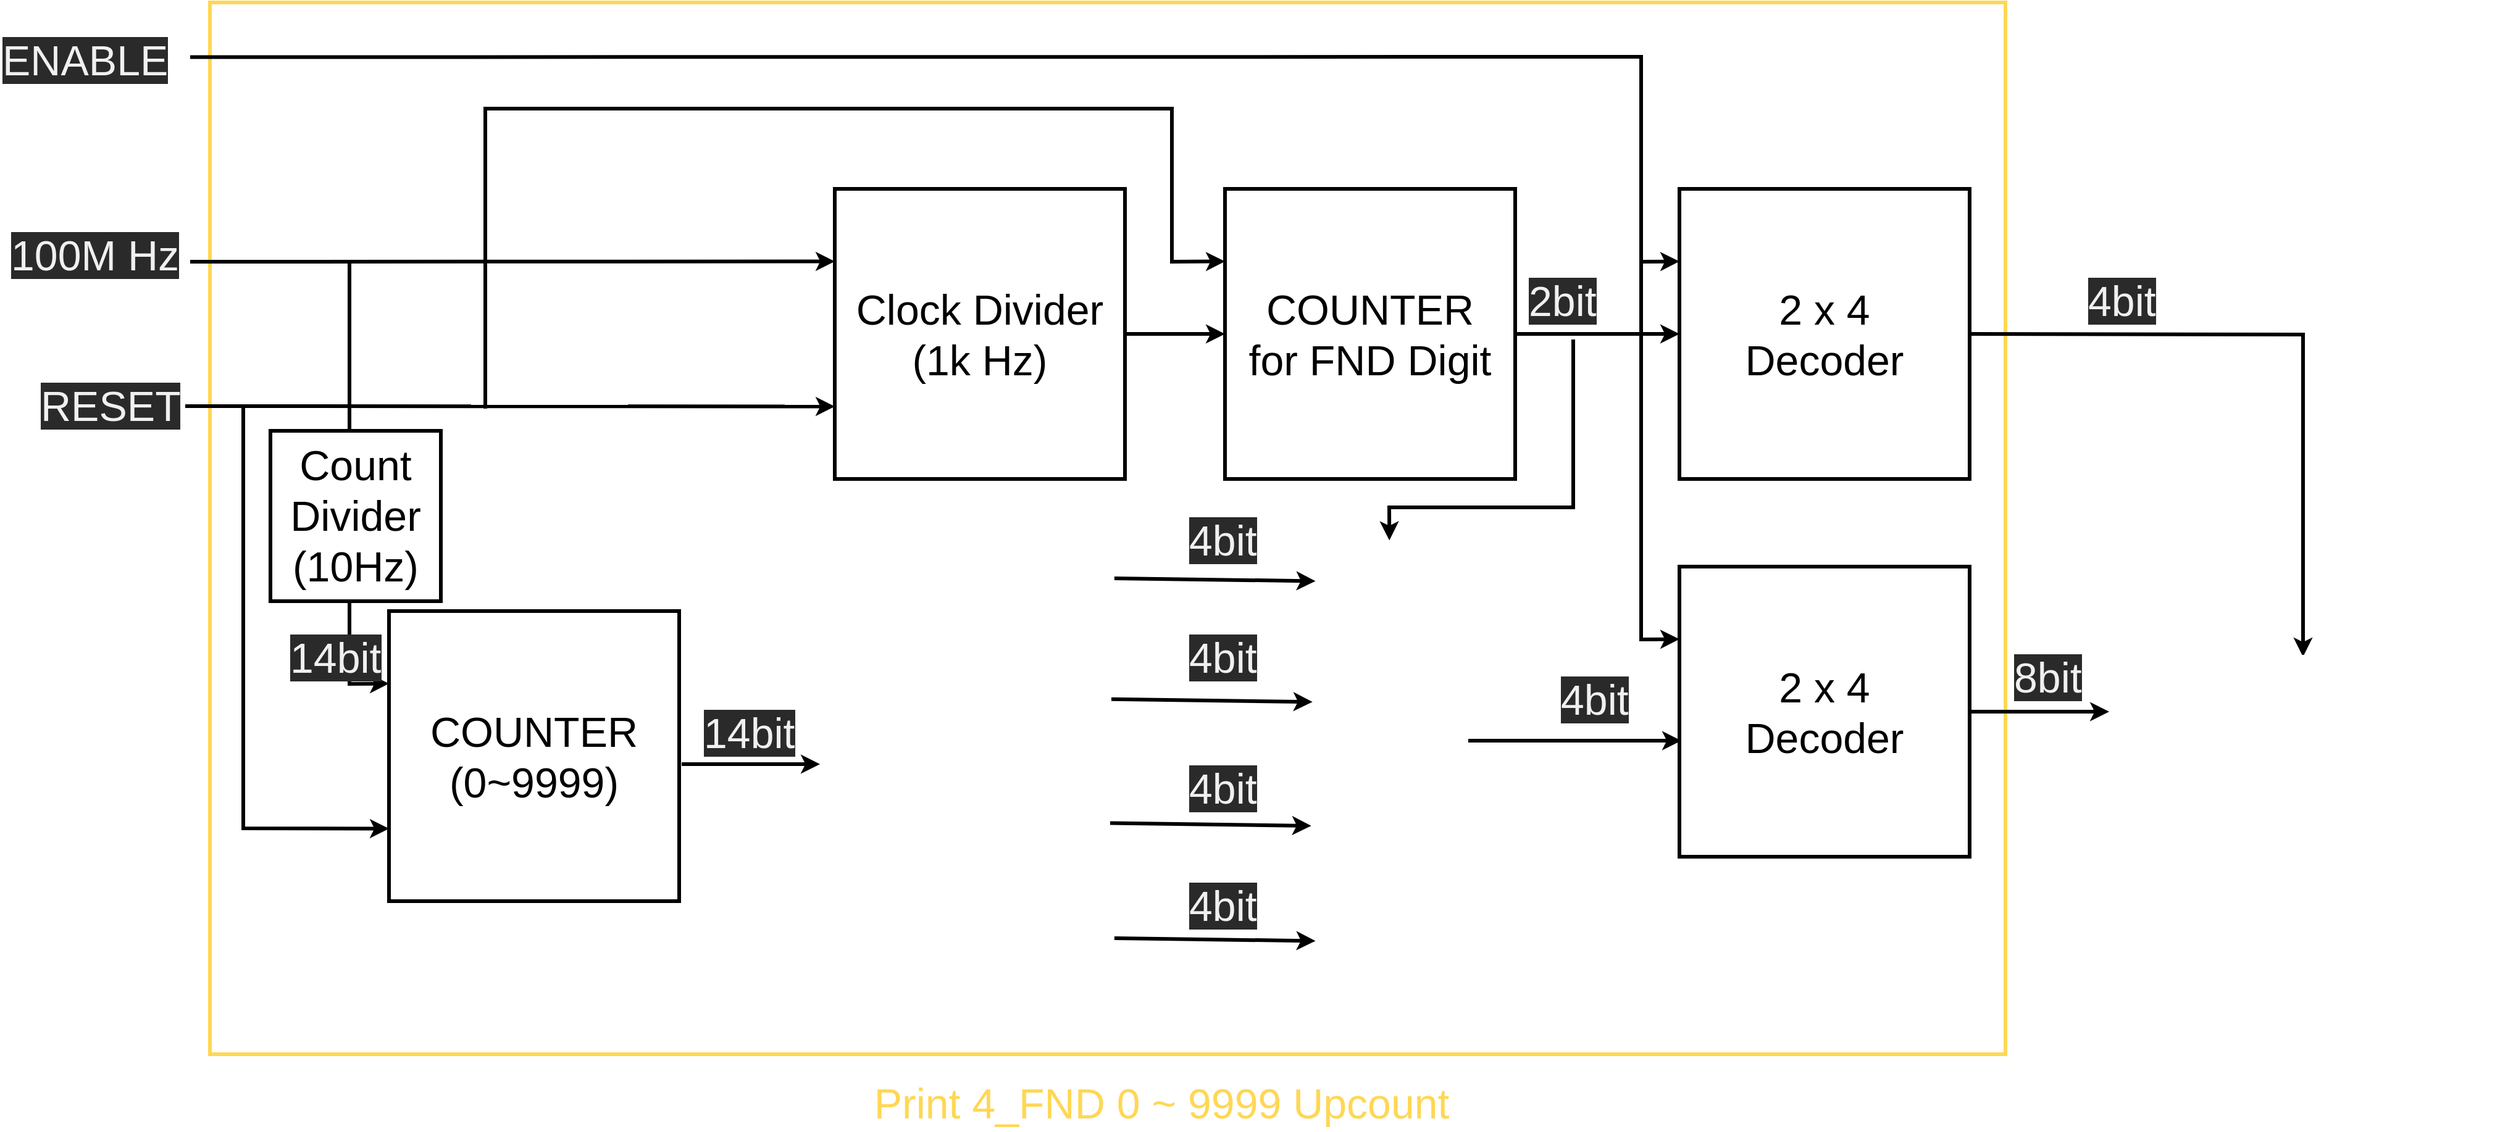 <mxfile>
    <diagram id="5bDm_EnSwa5c4VmwQq6L" name="페이지-1">
        <mxGraphModel dx="4568" dy="-4020" grid="0" gridSize="10" guides="1" tooltips="1" connect="1" arrows="1" fold="1" page="0" pageScale="1" pageWidth="827" pageHeight="1169" math="0" shadow="0">
            <root>
                <mxCell id="0"/>
                <mxCell id="1" parent="0"/>
                <mxCell id="2" value="" style="rounded=0;whiteSpace=wrap;html=1;fontSize=34;fontColor=#FFD754;strokeColor=#FFD754;strokeWidth=3;fillColor=none;" parent="1" vertex="1">
                    <mxGeometry x="-1528" y="5206" width="1454" height="852" as="geometry"/>
                </mxCell>
                <mxCell id="3" value="" style="rounded=0;whiteSpace=wrap;html=1;fontSize=34;fontColor=#FFD754;strokeColor=#FFFFFF;strokeWidth=3;fillColor=none;" parent="1" vertex="1">
                    <mxGeometry x="-1031" y="5618" width="248" height="402" as="geometry"/>
                </mxCell>
                <mxCell id="4" value="&lt;font color=&quot;#ffd754&quot;&gt;Print 4_FND 0 ~ 9999 Upcount&amp;nbsp;&lt;/font&gt;" style="text;html=1;align=center;verticalAlign=middle;resizable=0;points=[];autosize=1;strokeColor=none;fillColor=none;fontSize=34;" parent="1" vertex="1">
                    <mxGeometry x="-995.5" y="6075" width="485" height="45" as="geometry"/>
                </mxCell>
                <mxCell id="5" value="" style="edgeStyle=none;rounded=0;html=1;fontSize=34;fontColor=#FFD754;startArrow=none;startFill=0;endArrow=classic;endFill=1;strokeWidth=3;" parent="1" source="6" target="8" edge="1">
                    <mxGeometry relative="1" as="geometry"/>
                </mxCell>
                <mxCell id="6" value="Clock Divider&lt;br&gt;(1k Hz)" style="whiteSpace=wrap;html=1;aspect=fixed;fontSize=34;strokeWidth=3;fillColor=default;" parent="1" vertex="1">
                    <mxGeometry x="-1022" y="5357" width="235" height="235" as="geometry"/>
                </mxCell>
                <mxCell id="7" value="" style="edgeStyle=none;rounded=0;html=1;fontSize=34;fontColor=#FFD754;startArrow=none;startFill=0;endArrow=classic;endFill=1;strokeWidth=3;" parent="1" source="8" target="10" edge="1">
                    <mxGeometry relative="1" as="geometry"/>
                </mxCell>
                <mxCell id="8" value="COUNTER&lt;br&gt;for FND Digit" style="whiteSpace=wrap;html=1;aspect=fixed;fontSize=34;strokeWidth=3;fillColor=default;" parent="1" vertex="1">
                    <mxGeometry x="-706" y="5357" width="235" height="235" as="geometry"/>
                </mxCell>
                <mxCell id="9" style="edgeStyle=none;rounded=0;html=1;exitX=1;exitY=0.5;exitDx=0;exitDy=0;entryX=0.5;entryY=0;entryDx=0;entryDy=0;fontSize=34;fontColor=#FFD754;startArrow=none;startFill=0;endArrow=classic;endFill=1;strokeWidth=3;" parent="1" source="10" target="13" edge="1">
                    <mxGeometry relative="1" as="geometry">
                        <Array as="points">
                            <mxPoint x="167" y="5475"/>
                        </Array>
                    </mxGeometry>
                </mxCell>
                <mxCell id="10" value="2 x 4 &lt;br&gt;Decoder" style="whiteSpace=wrap;html=1;aspect=fixed;fontSize=34;strokeWidth=3;fillColor=default;" parent="1" vertex="1">
                    <mxGeometry x="-338" y="5357" width="235" height="235" as="geometry"/>
                </mxCell>
                <mxCell id="11" value="&lt;span style=&quot;color: rgb(240 , 240 , 240) ; font-family: &amp;#34;helvetica&amp;#34; ; font-size: 34px ; font-style: normal ; font-weight: 400 ; letter-spacing: normal ; text-align: center ; text-indent: 0px ; text-transform: none ; word-spacing: 0px ; background-color: rgb(42 , 42 , 42) ; display: inline ; float: none&quot;&gt;2bit&lt;/span&gt;" style="text;whiteSpace=wrap;html=1;fontSize=34;fontColor=#FFD754;" parent="1" vertex="1">
                    <mxGeometry x="-462.001" y="5421.002" width="45" height="55" as="geometry"/>
                </mxCell>
                <mxCell id="12" value="" style="group" parent="1" vertex="1" connectable="0">
                    <mxGeometry x="10" y="5736" width="314" height="89" as="geometry"/>
                </mxCell>
                <mxCell id="13" value="" style="whiteSpace=wrap;html=1;fontSize=34;fontColor=#FFD754;strokeColor=#FFFFFF;strokeWidth=3;fillColor=none;" parent="12" vertex="1">
                    <mxGeometry width="314" height="89" as="geometry"/>
                </mxCell>
                <mxCell id="14" value="" style="verticalLabelPosition=bottom;shadow=0;dashed=0;align=center;html=1;verticalAlign=top;shape=mxgraph.electrical.opto_electronics.7_segment_display_with_dp;pointerEvents=1;fontSize=34;fontColor=#FFD754;strokeColor=#FFFFFF;strokeWidth=3;fillColor=none;" parent="12" vertex="1">
                    <mxGeometry x="27" y="9.5" width="60" height="70" as="geometry"/>
                </mxCell>
                <mxCell id="15" value="" style="verticalLabelPosition=bottom;shadow=0;dashed=0;align=center;html=1;verticalAlign=top;shape=mxgraph.electrical.opto_electronics.7_segment_display_with_dp;pointerEvents=1;fontSize=34;fontColor=#FFD754;strokeColor=#FFFFFF;strokeWidth=3;fillColor=none;" parent="12" vertex="1">
                    <mxGeometry x="96" y="7" width="60" height="70" as="geometry"/>
                </mxCell>
                <mxCell id="16" value="" style="verticalLabelPosition=bottom;shadow=0;dashed=0;align=center;html=1;verticalAlign=top;shape=mxgraph.electrical.opto_electronics.7_segment_display_with_dp;pointerEvents=1;fontSize=34;fontColor=#FFD754;strokeColor=#FFFFFF;strokeWidth=3;fillColor=none;" parent="12" vertex="1">
                    <mxGeometry x="165" y="7" width="60" height="70" as="geometry"/>
                </mxCell>
                <mxCell id="17" value="" style="verticalLabelPosition=bottom;shadow=0;dashed=0;align=center;html=1;verticalAlign=top;shape=mxgraph.electrical.opto_electronics.7_segment_display_with_dp;pointerEvents=1;fontSize=34;fontColor=#FFD754;strokeColor=#FFFFFF;strokeWidth=3;fillColor=none;" parent="12" vertex="1">
                    <mxGeometry x="234" y="7" width="60" height="70" as="geometry"/>
                </mxCell>
                <mxCell id="18" value="" style="edgeStyle=none;rounded=0;html=1;fontSize=34;fontColor=#FFD754;startArrow=none;startFill=0;endArrow=classic;endFill=1;strokeWidth=3;" parent="1" source="19" target="13" edge="1">
                    <mxGeometry relative="1" as="geometry"/>
                </mxCell>
                <mxCell id="19" value="2 x 4 &lt;br&gt;Decoder" style="whiteSpace=wrap;html=1;aspect=fixed;fontSize=34;strokeWidth=3;fillColor=default;" parent="1" vertex="1">
                    <mxGeometry x="-338" y="5663" width="235" height="235" as="geometry"/>
                </mxCell>
                <mxCell id="20" value="&lt;font color=&quot;#ffffff&quot;&gt;1000's num&lt;/font&gt;" style="rounded=0;whiteSpace=wrap;html=1;fontSize=34;fontColor=#FFD754;strokeColor=#FFFFFF;strokeWidth=3;fillColor=none;" parent="1" vertex="1">
                    <mxGeometry x="-1018.0" y="5637" width="222.43" height="73" as="geometry"/>
                </mxCell>
                <mxCell id="21" value="&lt;font color=&quot;#ffffff&quot;&gt;100's num&lt;/font&gt;" style="rounded=0;whiteSpace=wrap;html=1;fontSize=34;fontColor=#FFD754;strokeColor=#FFFFFF;strokeWidth=3;fillColor=none;" parent="1" vertex="1">
                    <mxGeometry x="-1018.0" y="5731" width="222.43" height="73" as="geometry"/>
                </mxCell>
                <mxCell id="22" value="&lt;font color=&quot;#ffffff&quot;&gt;10's num&lt;/font&gt;" style="rounded=0;whiteSpace=wrap;html=1;fontSize=34;fontColor=#FFD754;strokeColor=#FFFFFF;strokeWidth=3;fillColor=none;" parent="1" vertex="1">
                    <mxGeometry x="-1018.0" y="5831" width="222.43" height="73" as="geometry"/>
                </mxCell>
                <mxCell id="23" value="&lt;font color=&quot;#ffffff&quot;&gt;1's num&lt;/font&gt;" style="rounded=0;whiteSpace=wrap;html=1;fontSize=34;fontColor=#FFD754;strokeColor=#FFFFFF;strokeWidth=3;fillColor=none;" parent="1" vertex="1">
                    <mxGeometry x="-1018.0" y="5931" width="222.43" height="73" as="geometry"/>
                </mxCell>
                <mxCell id="24" value="" style="edgeStyle=none;rounded=0;html=1;fontSize=34;fontColor=#FFD754;startArrow=none;startFill=0;endArrow=classic;endFill=1;strokeWidth=3;" parent="1" edge="1">
                    <mxGeometry relative="1" as="geometry">
                        <mxPoint x="-509" y="5804" as="sourcePoint"/>
                        <mxPoint x="-336.5" y="5804" as="targetPoint"/>
                    </mxGeometry>
                </mxCell>
                <mxCell id="25" value="&lt;span style=&quot;color: rgb(240 , 240 , 240) ; font-family: &amp;#34;helvetica&amp;#34; ; font-size: 34px ; font-style: normal ; font-weight: 400 ; letter-spacing: normal ; text-align: center ; text-indent: 0px ; text-transform: none ; word-spacing: 0px ; background-color: rgb(42 , 42 , 42) ; display: inline ; float: none&quot;&gt;4bit&lt;/span&gt;" style="text;whiteSpace=wrap;html=1;fontSize=34;fontColor=#FFD754;" parent="1" vertex="1">
                    <mxGeometry x="-9.001" y="5421.002" width="45" height="55" as="geometry"/>
                </mxCell>
                <mxCell id="26" value="&lt;span style=&quot;color: rgb(240 , 240 , 240) ; font-family: &amp;#34;helvetica&amp;#34; ; font-size: 34px ; font-style: normal ; font-weight: 400 ; letter-spacing: normal ; text-align: center ; text-indent: 0px ; text-transform: none ; word-spacing: 0px ; background-color: rgb(42 , 42 , 42) ; display: inline ; float: none&quot;&gt;4bit&lt;/span&gt;" style="text;whiteSpace=wrap;html=1;fontSize=34;fontColor=#FFD754;" parent="1" vertex="1">
                    <mxGeometry x="-435.751" y="5744.002" width="45" height="55" as="geometry"/>
                </mxCell>
                <mxCell id="27" value="&lt;span style=&quot;color: rgb(240 , 240 , 240) ; font-family: &amp;#34;helvetica&amp;#34; ; font-size: 34px ; font-style: normal ; font-weight: 400 ; letter-spacing: normal ; text-align: center ; text-indent: 0px ; text-transform: none ; word-spacing: 0px ; background-color: rgb(42 , 42 , 42) ; display: inline ; float: none&quot;&gt;8bit&lt;/span&gt;" style="text;whiteSpace=wrap;html=1;fontSize=34;fontColor=#FFD754;" parent="1" vertex="1">
                    <mxGeometry x="-69.001" y="5726.002" width="45" height="55" as="geometry"/>
                </mxCell>
                <mxCell id="28" value="" style="edgeStyle=none;rounded=0;html=1;fontSize=34;fontColor=#FFD754;startArrow=none;startFill=0;endArrow=classic;endFill=1;strokeWidth=3;" parent="1" edge="1">
                    <mxGeometry relative="1" as="geometry">
                        <mxPoint x="-1146" y="5823" as="sourcePoint"/>
                        <mxPoint x="-1034" y="5823" as="targetPoint"/>
                    </mxGeometry>
                </mxCell>
                <mxCell id="29" value="&lt;font color=&quot;#ffffff&quot;&gt;4:1&lt;br&gt;MUX&lt;/font&gt;" style="shape=trapezoid;perimeter=trapezoidPerimeter;whiteSpace=wrap;html=1;fixedSize=1;fontSize=34;fontColor=#FFD754;strokeColor=#FFFFFF;strokeWidth=3;fillColor=none;rotation=90;" parent="1" vertex="1">
                    <mxGeometry x="-755" y="5757" width="364.25" height="113.75" as="geometry"/>
                </mxCell>
                <mxCell id="30" value="" style="edgeStyle=none;rounded=0;html=1;fontSize=34;fontColor=#FFD754;startArrow=none;startFill=0;endArrow=classic;endFill=1;strokeWidth=3;entryX=0;entryY=0.5;entryDx=0;entryDy=0;" parent="1" target="29" edge="1">
                    <mxGeometry relative="1" as="geometry">
                        <mxPoint x="-424" y="5479" as="sourcePoint"/>
                        <mxPoint x="-326.5" y="5814" as="targetPoint"/>
                        <Array as="points">
                            <mxPoint x="-424" y="5615"/>
                            <mxPoint x="-573" y="5615"/>
                        </Array>
                    </mxGeometry>
                </mxCell>
                <mxCell id="31" value="" style="edgeStyle=none;rounded=0;html=1;fontSize=34;fontColor=#FFD754;startArrow=none;startFill=0;endArrow=classic;endFill=1;strokeWidth=3;entryX=0.118;entryY=1.026;entryDx=0;entryDy=0;entryPerimeter=0;" parent="1" target="29" edge="1">
                    <mxGeometry relative="1" as="geometry">
                        <mxPoint x="-795.57" y="5672.5" as="sourcePoint"/>
                        <mxPoint x="-683.57" y="5672.5" as="targetPoint"/>
                    </mxGeometry>
                </mxCell>
                <mxCell id="32" value="" style="edgeStyle=none;rounded=0;html=1;fontSize=34;fontColor=#FFD754;startArrow=none;startFill=0;endArrow=classic;endFill=1;strokeWidth=3;entryX=0.118;entryY=1.026;entryDx=0;entryDy=0;entryPerimeter=0;" parent="1" edge="1">
                    <mxGeometry relative="1" as="geometry">
                        <mxPoint x="-798.0" y="5770.39" as="sourcePoint"/>
                        <mxPoint x="-635.138" y="5772.622" as="targetPoint"/>
                    </mxGeometry>
                </mxCell>
                <mxCell id="33" value="" style="edgeStyle=none;rounded=0;html=1;fontSize=34;fontColor=#FFD754;startArrow=none;startFill=0;endArrow=classic;endFill=1;strokeWidth=3;entryX=0.118;entryY=1.026;entryDx=0;entryDy=0;entryPerimeter=0;" parent="1" edge="1">
                    <mxGeometry relative="1" as="geometry">
                        <mxPoint x="-799.0" y="5870.75" as="sourcePoint"/>
                        <mxPoint x="-636.138" y="5872.981" as="targetPoint"/>
                    </mxGeometry>
                </mxCell>
                <mxCell id="34" value="" style="edgeStyle=none;rounded=0;html=1;fontSize=34;fontColor=#FFD754;startArrow=none;startFill=0;endArrow=classic;endFill=1;strokeWidth=3;entryX=0.118;entryY=1.026;entryDx=0;entryDy=0;entryPerimeter=0;" parent="1" edge="1">
                    <mxGeometry relative="1" as="geometry">
                        <mxPoint x="-795.57" y="5964" as="sourcePoint"/>
                        <mxPoint x="-632.708" y="5966.231" as="targetPoint"/>
                    </mxGeometry>
                </mxCell>
                <mxCell id="35" value="COUNTER&lt;br&gt;(0~9999)" style="whiteSpace=wrap;html=1;aspect=fixed;fontSize=34;strokeWidth=3;fillColor=default;" parent="1" vertex="1">
                    <mxGeometry x="-1383" y="5699" width="235" height="235" as="geometry"/>
                </mxCell>
                <mxCell id="36" value="" style="edgeStyle=none;rounded=0;html=1;fontSize=34;fontColor=#FFD754;startArrow=none;startFill=0;endArrow=classic;endFill=1;strokeWidth=3;entryX=0;entryY=0.25;entryDx=0;entryDy=0;" parent="1" target="6" edge="1">
                    <mxGeometry relative="1" as="geometry">
                        <mxPoint x="-1544" y="5416" as="sourcePoint"/>
                        <mxPoint x="-1022" y="5476" as="targetPoint"/>
                    </mxGeometry>
                </mxCell>
                <mxCell id="37" value="" style="edgeStyle=none;rounded=0;html=1;fontSize=34;fontColor=#FFD754;startArrow=none;startFill=0;endArrow=classic;endFill=1;strokeWidth=3;entryX=0;entryY=0.75;entryDx=0;entryDy=0;" parent="1" target="6" edge="1">
                    <mxGeometry relative="1" as="geometry">
                        <mxPoint x="-1548" y="5533" as="sourcePoint"/>
                        <mxPoint x="-1363" y="5537" as="targetPoint"/>
                    </mxGeometry>
                </mxCell>
                <mxCell id="38" value="" style="edgeStyle=none;rounded=0;html=1;fontSize=34;fontColor=#FFD754;startArrow=none;startFill=0;endArrow=classic;endFill=1;strokeWidth=3;entryX=0;entryY=0.75;entryDx=0;entryDy=0;" parent="1" target="35" edge="1">
                    <mxGeometry relative="1" as="geometry">
                        <mxPoint x="-1501" y="5532" as="sourcePoint"/>
                        <mxPoint x="-1012" y="5543.25" as="targetPoint"/>
                        <Array as="points">
                            <mxPoint x="-1501" y="5875"/>
                        </Array>
                    </mxGeometry>
                </mxCell>
                <mxCell id="39" value="" style="edgeStyle=none;rounded=0;html=1;fontSize=34;fontColor=#FFD754;startArrow=none;startFill=0;endArrow=classic;endFill=1;strokeWidth=3;entryX=0;entryY=0.25;entryDx=0;entryDy=0;" parent="1" target="35" edge="1">
                    <mxGeometry relative="1" as="geometry">
                        <mxPoint x="-1415" y="5415" as="sourcePoint"/>
                        <mxPoint x="-1373" y="5885.25" as="targetPoint"/>
                        <Array as="points">
                            <mxPoint x="-1415" y="5758"/>
                        </Array>
                    </mxGeometry>
                </mxCell>
                <mxCell id="40" value="&lt;span style=&quot;color: rgb(240 , 240 , 240) ; font-family: &amp;#34;helvetica&amp;#34; ; font-size: 34px ; font-style: normal ; font-weight: 400 ; letter-spacing: normal ; text-align: center ; text-indent: 0px ; text-transform: none ; word-spacing: 0px ; background-color: rgb(42 , 42 , 42) ; display: inline ; float: none&quot;&gt;100M Hz&lt;/span&gt;" style="text;whiteSpace=wrap;html=1;fontSize=34;fontColor=#FFD754;" parent="1" vertex="1">
                    <mxGeometry x="-1691" y="5384" width="153" height="55" as="geometry"/>
                </mxCell>
                <mxCell id="41" value="&lt;span style=&quot;color: rgb(240 , 240 , 240) ; font-family: &amp;#34;helvetica&amp;#34; ; font-size: 34px ; font-style: normal ; font-weight: 400 ; letter-spacing: normal ; text-align: center ; text-indent: 0px ; text-transform: none ; word-spacing: 0px ; background-color: rgb(42 , 42 , 42) ; display: inline ; float: none&quot;&gt;RESET&lt;/span&gt;" style="text;whiteSpace=wrap;html=1;fontSize=34;fontColor=#FFD754;" parent="1" vertex="1">
                    <mxGeometry x="-1667" y="5506" width="153" height="55" as="geometry"/>
                </mxCell>
                <mxCell id="42" value="" style="edgeStyle=none;rounded=0;html=1;fontSize=34;fontColor=#FFD754;startArrow=none;startFill=0;endArrow=classic;endFill=1;strokeWidth=3;entryX=0;entryY=0.25;entryDx=0;entryDy=0;" parent="1" target="8" edge="1">
                    <mxGeometry relative="1" as="geometry">
                        <mxPoint x="-1305" y="5535" as="sourcePoint"/>
                        <mxPoint x="-1373" y="5767.75" as="targetPoint"/>
                        <Array as="points">
                            <mxPoint x="-1305" y="5292"/>
                            <mxPoint x="-749" y="5292"/>
                            <mxPoint x="-749" y="5416"/>
                        </Array>
                    </mxGeometry>
                </mxCell>
                <mxCell id="43" value="" style="edgeStyle=none;rounded=0;html=1;fontSize=34;fontColor=#FFD754;startArrow=none;startFill=0;endArrow=classic;endFill=1;strokeWidth=3;entryX=0;entryY=0.25;entryDx=0;entryDy=0;" parent="1" target="10" edge="1">
                    <mxGeometry relative="1" as="geometry">
                        <mxPoint x="-1544.0" y="5250.25" as="sourcePoint"/>
                        <mxPoint x="-1022" y="5250" as="targetPoint"/>
                        <Array as="points">
                            <mxPoint x="-369" y="5250"/>
                            <mxPoint x="-369" y="5416"/>
                        </Array>
                    </mxGeometry>
                </mxCell>
                <mxCell id="45" value="" style="edgeStyle=none;rounded=0;html=1;fontSize=34;fontColor=#FFD754;startArrow=none;startFill=0;endArrow=classic;endFill=1;strokeWidth=3;entryX=0;entryY=0.25;entryDx=0;entryDy=0;" parent="1" target="19" edge="1">
                    <mxGeometry relative="1" as="geometry">
                        <mxPoint x="-369" y="5415" as="sourcePoint"/>
                        <mxPoint x="-328" y="5484.5" as="targetPoint"/>
                        <Array as="points">
                            <mxPoint x="-369" y="5722"/>
                        </Array>
                    </mxGeometry>
                </mxCell>
                <mxCell id="46" value="&lt;span style=&quot;color: rgb(240 , 240 , 240) ; font-family: &amp;#34;helvetica&amp;#34; ; font-size: 34px ; font-style: normal ; font-weight: 400 ; letter-spacing: normal ; text-align: center ; text-indent: 0px ; text-transform: none ; word-spacing: 0px ; background-color: rgb(42 , 42 , 42) ; display: inline ; float: none&quot;&gt;ENABLE&lt;/span&gt;" style="text;whiteSpace=wrap;html=1;fontSize=34;fontColor=#FFD754;" parent="1" vertex="1">
                    <mxGeometry x="-1698" y="5226" width="153" height="55" as="geometry"/>
                </mxCell>
                <mxCell id="47" value="Count&lt;br&gt;Divider&lt;br&gt;(10Hz)" style="whiteSpace=wrap;html=1;aspect=fixed;fontSize=34;strokeWidth=3;fillColor=default;" parent="1" vertex="1">
                    <mxGeometry x="-1479" y="5553" width="138" height="138" as="geometry"/>
                </mxCell>
                <mxCell id="48" value="&lt;span style=&quot;color: rgb(240 , 240 , 240) ; font-family: &amp;#34;helvetica&amp;#34; ; font-size: 34px ; font-style: normal ; font-weight: 400 ; letter-spacing: normal ; text-align: center ; text-indent: 0px ; text-transform: none ; word-spacing: 0px ; background-color: rgb(42 , 42 , 42) ; display: inline ; float: none&quot;&gt;4bit&lt;/span&gt;" style="text;whiteSpace=wrap;html=1;fontSize=34;fontColor=#FFD754;" parent="1" vertex="1">
                    <mxGeometry x="-737.001" y="5615.002" width="45" height="55" as="geometry"/>
                </mxCell>
                <mxCell id="49" value="&lt;span style=&quot;color: rgb(240 , 240 , 240) ; font-family: &amp;#34;helvetica&amp;#34; ; font-size: 34px ; font-style: normal ; font-weight: 400 ; letter-spacing: normal ; text-align: center ; text-indent: 0px ; text-transform: none ; word-spacing: 0px ; background-color: rgb(42 , 42 , 42) ; display: inline ; float: none&quot;&gt;4bit&lt;/span&gt;" style="text;whiteSpace=wrap;html=1;fontSize=34;fontColor=#FFD754;" parent="1" vertex="1">
                    <mxGeometry x="-737.001" y="5710.002" width="45" height="55" as="geometry"/>
                </mxCell>
                <mxCell id="50" value="&lt;span style=&quot;color: rgb(240 , 240 , 240) ; font-family: &amp;#34;helvetica&amp;#34; ; font-size: 34px ; font-style: normal ; font-weight: 400 ; letter-spacing: normal ; text-align: center ; text-indent: 0px ; text-transform: none ; word-spacing: 0px ; background-color: rgb(42 , 42 , 42) ; display: inline ; float: none&quot;&gt;4bit&lt;/span&gt;" style="text;whiteSpace=wrap;html=1;fontSize=34;fontColor=#FFD754;" parent="1" vertex="1">
                    <mxGeometry x="-737.001" y="5815.752" width="45" height="55" as="geometry"/>
                </mxCell>
                <mxCell id="51" value="&lt;span style=&quot;color: rgb(240 , 240 , 240) ; font-family: &amp;#34;helvetica&amp;#34; ; font-size: 34px ; font-style: normal ; font-weight: 400 ; letter-spacing: normal ; text-align: center ; text-indent: 0px ; text-transform: none ; word-spacing: 0px ; background-color: rgb(42 , 42 , 42) ; display: inline ; float: none&quot;&gt;4bit&lt;/span&gt;" style="text;whiteSpace=wrap;html=1;fontSize=34;fontColor=#FFD754;" parent="1" vertex="1">
                    <mxGeometry x="-737.001" y="5911.002" width="45" height="55" as="geometry"/>
                </mxCell>
                <mxCell id="52" value="&lt;span style=&quot;color: rgb(240 , 240 , 240) ; font-family: &amp;#34;helvetica&amp;#34; ; font-size: 34px ; font-style: normal ; font-weight: 400 ; letter-spacing: normal ; text-align: center ; text-indent: 0px ; text-transform: none ; word-spacing: 0px ; background-color: rgb(42 , 42 , 42) ; display: inline ; float: none&quot;&gt;14bit&lt;/span&gt;" style="text;whiteSpace=wrap;html=1;fontSize=34;fontColor=#FFD754;" parent="1" vertex="1">
                    <mxGeometry x="-1130.001" y="5771.002" width="45" height="55" as="geometry"/>
                </mxCell>
                <mxCell id="53" value="&lt;span style=&quot;color: rgb(240 , 240 , 240) ; font-family: &amp;#34;helvetica&amp;#34; ; font-size: 34px ; font-style: normal ; font-weight: 400 ; letter-spacing: normal ; text-align: center ; text-indent: 0px ; text-transform: none ; word-spacing: 0px ; background-color: rgb(42 , 42 , 42) ; display: inline ; float: none&quot;&gt;14bit&lt;/span&gt;" style="text;whiteSpace=wrap;html=1;fontSize=34;fontColor=#FFD754;" parent="1" vertex="1">
                    <mxGeometry x="-1465.001" y="5710.002" width="45" height="55" as="geometry"/>
                </mxCell>
            </root>
        </mxGraphModel>
    </diagram>
</mxfile>